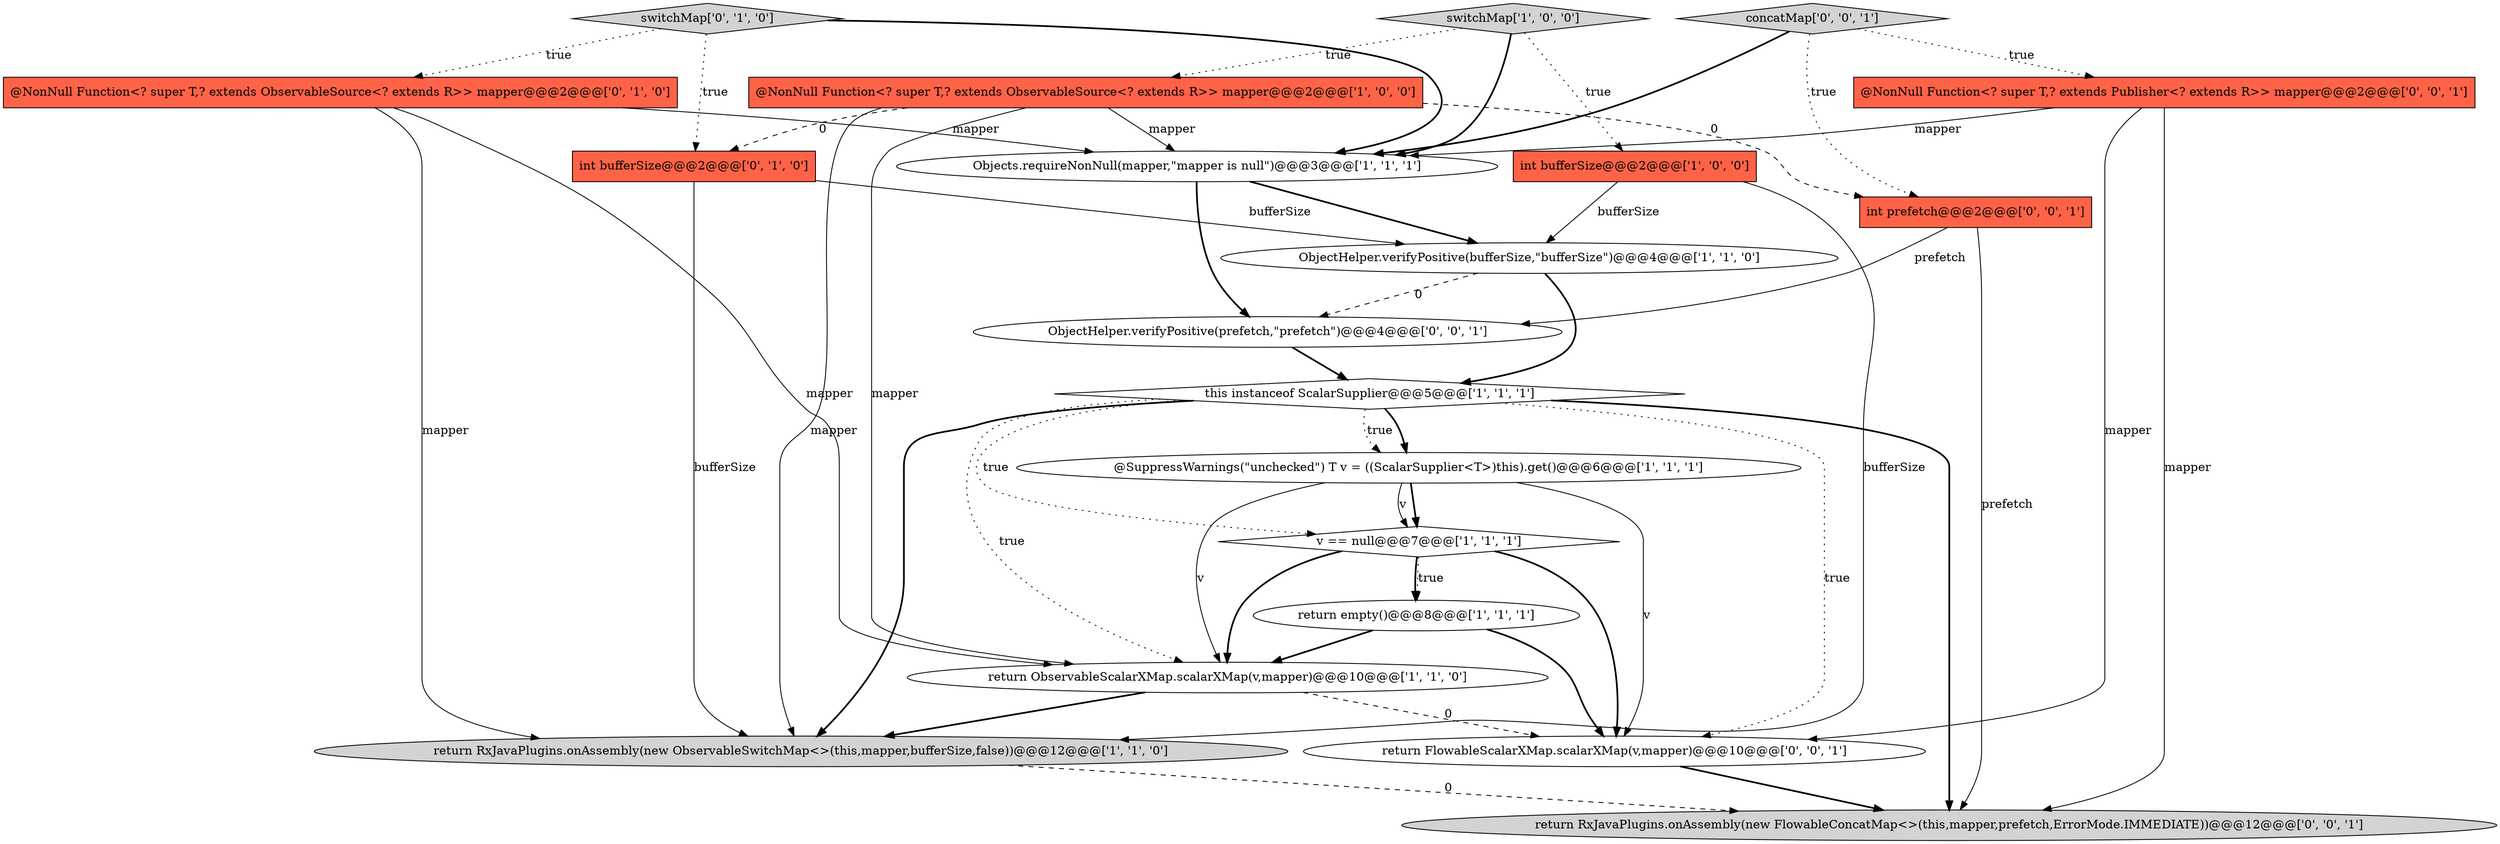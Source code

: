 digraph {
4 [style = filled, label = "ObjectHelper.verifyPositive(bufferSize,\"bufferSize\")@@@4@@@['1', '1', '0']", fillcolor = white, shape = ellipse image = "AAA0AAABBB1BBB"];
5 [style = filled, label = "return ObservableScalarXMap.scalarXMap(v,mapper)@@@10@@@['1', '1', '0']", fillcolor = white, shape = ellipse image = "AAA0AAABBB1BBB"];
10 [style = filled, label = "@NonNull Function<? super T,? extends ObservableSource<? extends R>> mapper@@@2@@@['1', '0', '0']", fillcolor = tomato, shape = box image = "AAA1AAABBB1BBB"];
9 [style = filled, label = "return empty()@@@8@@@['1', '1', '1']", fillcolor = white, shape = ellipse image = "AAA0AAABBB1BBB"];
19 [style = filled, label = "ObjectHelper.verifyPositive(prefetch,\"prefetch\")@@@4@@@['0', '0', '1']", fillcolor = white, shape = ellipse image = "AAA0AAABBB3BBB"];
1 [style = filled, label = "@SuppressWarnings(\"unchecked\") T v = ((ScalarSupplier<T>)this).get()@@@6@@@['1', '1', '1']", fillcolor = white, shape = ellipse image = "AAA0AAABBB1BBB"];
12 [style = filled, label = "@NonNull Function<? super T,? extends ObservableSource<? extends R>> mapper@@@2@@@['0', '1', '0']", fillcolor = tomato, shape = box image = "AAA0AAABBB2BBB"];
8 [style = filled, label = "return RxJavaPlugins.onAssembly(new ObservableSwitchMap<>(this,mapper,bufferSize,false))@@@12@@@['1', '1', '0']", fillcolor = lightgray, shape = ellipse image = "AAA0AAABBB1BBB"];
11 [style = filled, label = "switchMap['0', '1', '0']", fillcolor = lightgray, shape = diamond image = "AAA0AAABBB2BBB"];
7 [style = filled, label = "this instanceof ScalarSupplier@@@5@@@['1', '1', '1']", fillcolor = white, shape = diamond image = "AAA0AAABBB1BBB"];
3 [style = filled, label = "int bufferSize@@@2@@@['1', '0', '0']", fillcolor = tomato, shape = box image = "AAA0AAABBB1BBB"];
13 [style = filled, label = "int bufferSize@@@2@@@['0', '1', '0']", fillcolor = tomato, shape = box image = "AAA1AAABBB2BBB"];
16 [style = filled, label = "@NonNull Function<? super T,? extends Publisher<? extends R>> mapper@@@2@@@['0', '0', '1']", fillcolor = tomato, shape = box image = "AAA0AAABBB3BBB"];
17 [style = filled, label = "concatMap['0', '0', '1']", fillcolor = lightgray, shape = diamond image = "AAA0AAABBB3BBB"];
6 [style = filled, label = "Objects.requireNonNull(mapper,\"mapper is null\")@@@3@@@['1', '1', '1']", fillcolor = white, shape = ellipse image = "AAA0AAABBB1BBB"];
18 [style = filled, label = "int prefetch@@@2@@@['0', '0', '1']", fillcolor = tomato, shape = box image = "AAA0AAABBB3BBB"];
0 [style = filled, label = "v == null@@@7@@@['1', '1', '1']", fillcolor = white, shape = diamond image = "AAA0AAABBB1BBB"];
2 [style = filled, label = "switchMap['1', '0', '0']", fillcolor = lightgray, shape = diamond image = "AAA0AAABBB1BBB"];
14 [style = filled, label = "return RxJavaPlugins.onAssembly(new FlowableConcatMap<>(this,mapper,prefetch,ErrorMode.IMMEDIATE))@@@12@@@['0', '0', '1']", fillcolor = lightgray, shape = ellipse image = "AAA0AAABBB3BBB"];
15 [style = filled, label = "return FlowableScalarXMap.scalarXMap(v,mapper)@@@10@@@['0', '0', '1']", fillcolor = white, shape = ellipse image = "AAA0AAABBB3BBB"];
2->10 [style = dotted, label="true"];
2->3 [style = dotted, label="true"];
5->8 [style = bold, label=""];
0->9 [style = bold, label=""];
7->1 [style = bold, label=""];
10->8 [style = solid, label="mapper"];
15->14 [style = bold, label=""];
17->18 [style = dotted, label="true"];
17->6 [style = bold, label=""];
2->6 [style = bold, label=""];
11->6 [style = bold, label=""];
11->12 [style = dotted, label="true"];
18->19 [style = solid, label="prefetch"];
10->5 [style = solid, label="mapper"];
12->8 [style = solid, label="mapper"];
1->0 [style = solid, label="v"];
13->8 [style = solid, label="bufferSize"];
1->0 [style = bold, label=""];
6->19 [style = bold, label=""];
11->13 [style = dotted, label="true"];
10->13 [style = dashed, label="0"];
1->5 [style = solid, label="v"];
1->15 [style = solid, label="v"];
7->8 [style = bold, label=""];
7->0 [style = dotted, label="true"];
8->14 [style = dashed, label="0"];
7->15 [style = dotted, label="true"];
0->15 [style = bold, label=""];
4->7 [style = bold, label=""];
3->8 [style = solid, label="bufferSize"];
16->14 [style = solid, label="mapper"];
10->6 [style = solid, label="mapper"];
7->14 [style = bold, label=""];
7->5 [style = dotted, label="true"];
17->16 [style = dotted, label="true"];
6->4 [style = bold, label=""];
3->4 [style = solid, label="bufferSize"];
13->4 [style = solid, label="bufferSize"];
9->15 [style = bold, label=""];
9->5 [style = bold, label=""];
12->5 [style = solid, label="mapper"];
4->19 [style = dashed, label="0"];
18->14 [style = solid, label="prefetch"];
7->1 [style = dotted, label="true"];
12->6 [style = solid, label="mapper"];
5->15 [style = dashed, label="0"];
16->6 [style = solid, label="mapper"];
19->7 [style = bold, label=""];
0->9 [style = dotted, label="true"];
10->18 [style = dashed, label="0"];
0->5 [style = bold, label=""];
16->15 [style = solid, label="mapper"];
}
